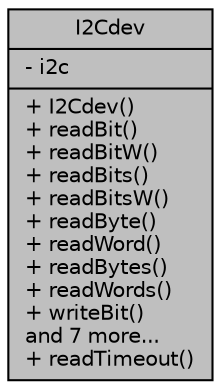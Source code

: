 digraph "I2Cdev"
{
  edge [fontname="Helvetica",fontsize="10",labelfontname="Helvetica",labelfontsize="10"];
  node [fontname="Helvetica",fontsize="10",shape=record];
  Node1 [label="{I2Cdev\n|- i2c\l|+ I2Cdev()\l+ readBit()\l+ readBitW()\l+ readBits()\l+ readBitsW()\l+ readByte()\l+ readWord()\l+ readBytes()\l+ readWords()\l+ writeBit()\land 7 more...\l+ readTimeout()\l}",height=0.2,width=0.4,color="black", fillcolor="grey75", style="filled", fontcolor="black"];
}

